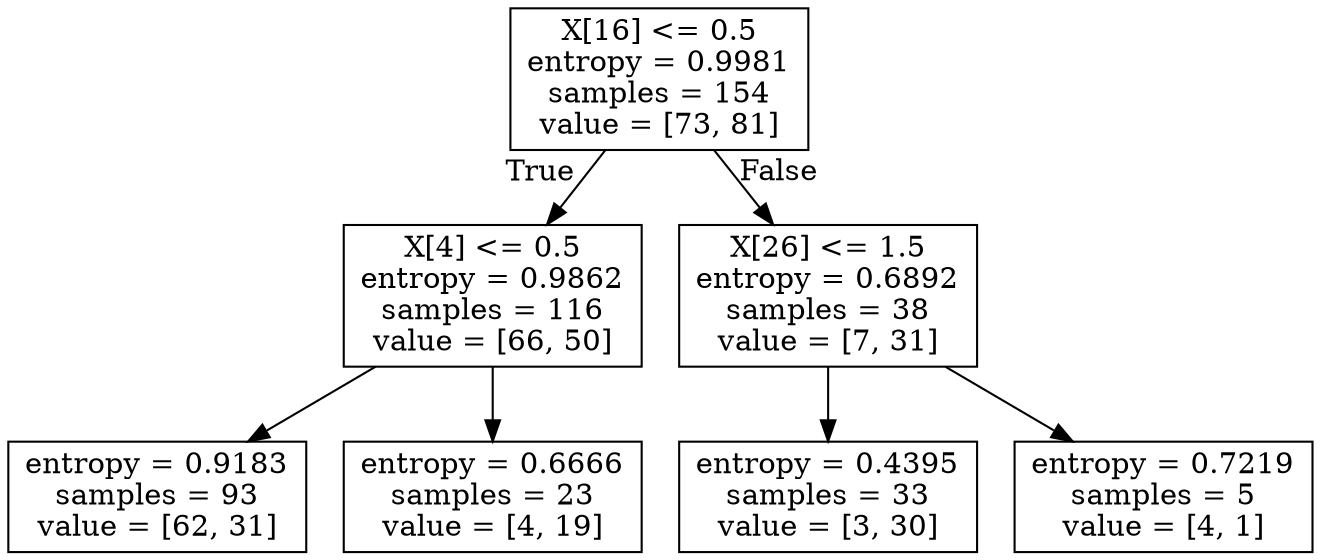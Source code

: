 digraph Tree {
node [shape=box] ;
0 [label="X[16] <= 0.5\nentropy = 0.9981\nsamples = 154\nvalue = [73, 81]"] ;
1 [label="X[4] <= 0.5\nentropy = 0.9862\nsamples = 116\nvalue = [66, 50]"] ;
0 -> 1 [labeldistance=2.5, labelangle=45, headlabel="True"] ;
2 [label="entropy = 0.9183\nsamples = 93\nvalue = [62, 31]"] ;
1 -> 2 ;
3 [label="entropy = 0.6666\nsamples = 23\nvalue = [4, 19]"] ;
1 -> 3 ;
4 [label="X[26] <= 1.5\nentropy = 0.6892\nsamples = 38\nvalue = [7, 31]"] ;
0 -> 4 [labeldistance=2.5, labelangle=-45, headlabel="False"] ;
5 [label="entropy = 0.4395\nsamples = 33\nvalue = [3, 30]"] ;
4 -> 5 ;
6 [label="entropy = 0.7219\nsamples = 5\nvalue = [4, 1]"] ;
4 -> 6 ;
}